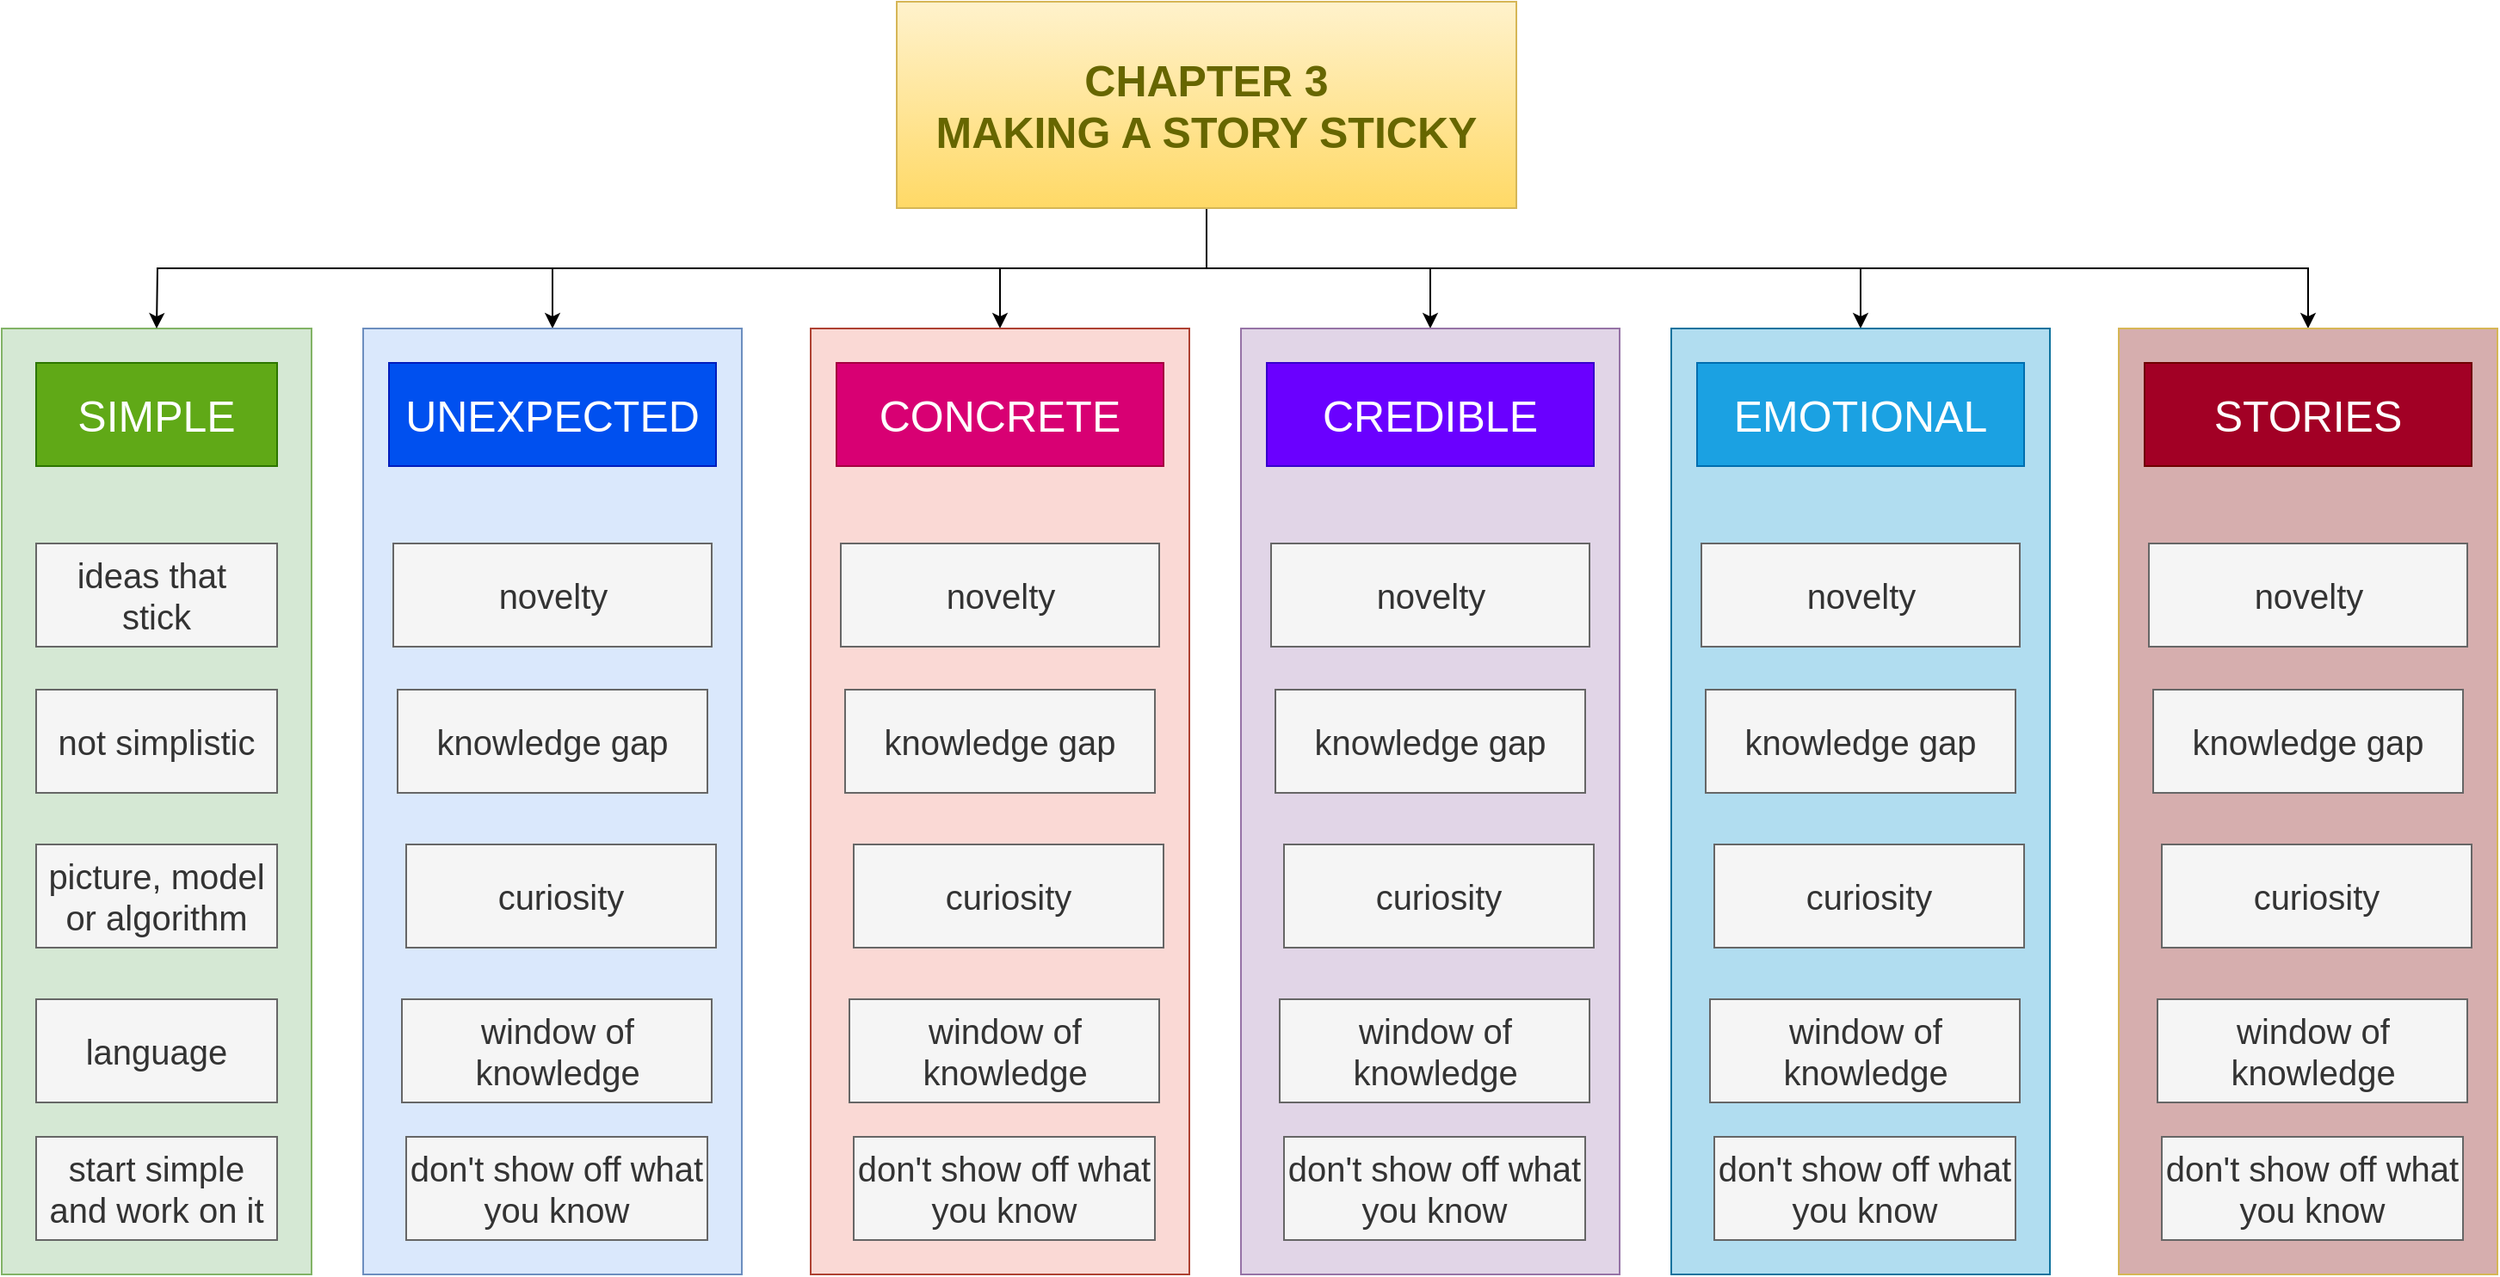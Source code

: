 <mxfile version="24.4.8" type="github">
  <diagram name="Page-1" id="F7W0f6xDWh8SOJDWMnaS">
    <mxGraphModel dx="2787" dy="1009" grid="1" gridSize="10" guides="1" tooltips="1" connect="1" arrows="1" fold="1" page="1" pageScale="1" pageWidth="1100" pageHeight="850" math="0" shadow="0">
      <root>
        <mxCell id="0" />
        <mxCell id="1" parent="0" />
        <mxCell id="rNBWAqqBrENJBmE4Uvwk-25" value="" style="rounded=0;whiteSpace=wrap;html=1;fillColor=#d5e8d4;strokeColor=#82b366;" vertex="1" parent="1">
          <mxGeometry x="-80" y="240" width="180" height="550" as="geometry" />
        </mxCell>
        <mxCell id="rNBWAqqBrENJBmE4Uvwk-8" style="edgeStyle=orthogonalEdgeStyle;rounded=0;orthogonalLoop=1;jettySize=auto;html=1;exitX=0.5;exitY=1;exitDx=0;exitDy=0;" edge="1" parent="1" source="rNBWAqqBrENJBmE4Uvwk-1">
          <mxGeometry relative="1" as="geometry">
            <mxPoint x="10" y="240" as="targetPoint" />
          </mxGeometry>
        </mxCell>
        <mxCell id="rNBWAqqBrENJBmE4Uvwk-33" style="edgeStyle=orthogonalEdgeStyle;rounded=0;orthogonalLoop=1;jettySize=auto;html=1;exitX=0.5;exitY=1;exitDx=0;exitDy=0;entryX=0.5;entryY=0;entryDx=0;entryDy=0;" edge="1" parent="1" source="rNBWAqqBrENJBmE4Uvwk-1" target="rNBWAqqBrENJBmE4Uvwk-26">
          <mxGeometry relative="1" as="geometry" />
        </mxCell>
        <mxCell id="rNBWAqqBrENJBmE4Uvwk-64" style="edgeStyle=orthogonalEdgeStyle;rounded=0;orthogonalLoop=1;jettySize=auto;html=1;exitX=0.5;exitY=1;exitDx=0;exitDy=0;entryX=0.5;entryY=0;entryDx=0;entryDy=0;" edge="1" parent="1" source="rNBWAqqBrENJBmE4Uvwk-1" target="rNBWAqqBrENJBmE4Uvwk-36">
          <mxGeometry relative="1" as="geometry" />
        </mxCell>
        <mxCell id="rNBWAqqBrENJBmE4Uvwk-65" style="edgeStyle=orthogonalEdgeStyle;rounded=0;orthogonalLoop=1;jettySize=auto;html=1;exitX=0.5;exitY=1;exitDx=0;exitDy=0;entryX=0.5;entryY=0;entryDx=0;entryDy=0;" edge="1" parent="1" source="rNBWAqqBrENJBmE4Uvwk-1" target="rNBWAqqBrENJBmE4Uvwk-43">
          <mxGeometry relative="1" as="geometry" />
        </mxCell>
        <mxCell id="rNBWAqqBrENJBmE4Uvwk-66" style="edgeStyle=orthogonalEdgeStyle;rounded=0;orthogonalLoop=1;jettySize=auto;html=1;exitX=0.5;exitY=1;exitDx=0;exitDy=0;entryX=0.5;entryY=0;entryDx=0;entryDy=0;" edge="1" parent="1" source="rNBWAqqBrENJBmE4Uvwk-1" target="rNBWAqqBrENJBmE4Uvwk-50">
          <mxGeometry relative="1" as="geometry" />
        </mxCell>
        <mxCell id="rNBWAqqBrENJBmE4Uvwk-67" style="edgeStyle=orthogonalEdgeStyle;rounded=0;orthogonalLoop=1;jettySize=auto;html=1;exitX=0.5;exitY=1;exitDx=0;exitDy=0;entryX=0.5;entryY=0;entryDx=0;entryDy=0;" edge="1" parent="1" source="rNBWAqqBrENJBmE4Uvwk-1" target="rNBWAqqBrENJBmE4Uvwk-57">
          <mxGeometry relative="1" as="geometry" />
        </mxCell>
        <mxCell id="rNBWAqqBrENJBmE4Uvwk-1" value="CHAPTER 3&lt;div style=&quot;font-size: 25px;&quot;&gt;MAKING A STORY STICKY&lt;/div&gt;" style="rounded=0;whiteSpace=wrap;html=1;fillColor=#fff2cc;fontSize=25;strokeColor=#d6b656;fontStyle=1;gradientColor=#ffd966;fontColor=#666600;" vertex="1" parent="1">
          <mxGeometry x="440" y="50" width="360" height="120" as="geometry" />
        </mxCell>
        <mxCell id="rNBWAqqBrENJBmE4Uvwk-7" value="SIMPLE" style="rounded=0;whiteSpace=wrap;html=1;fillColor=#60a917;strokeColor=#2D7600;fontSize=25;fontColor=#ffffff;" vertex="1" parent="1">
          <mxGeometry x="-60" y="260" width="140" height="60" as="geometry" />
        </mxCell>
        <mxCell id="rNBWAqqBrENJBmE4Uvwk-21" value="ideas that&amp;nbsp;&lt;div&gt;stick&lt;/div&gt;" style="rounded=0;whiteSpace=wrap;html=1;fillColor=#f5f5f5;strokeColor=#666666;fontSize=20;fontColor=#333333;" vertex="1" parent="1">
          <mxGeometry x="-60" y="365" width="140" height="60" as="geometry" />
        </mxCell>
        <mxCell id="rNBWAqqBrENJBmE4Uvwk-22" value="not simplistic" style="rounded=0;whiteSpace=wrap;html=1;fillColor=#f5f5f5;strokeColor=#666666;fontSize=20;fontColor=#333333;" vertex="1" parent="1">
          <mxGeometry x="-60" y="450" width="140" height="60" as="geometry" />
        </mxCell>
        <mxCell id="rNBWAqqBrENJBmE4Uvwk-23" value="picture, model or algorithm" style="rounded=0;whiteSpace=wrap;html=1;fillColor=#f5f5f5;strokeColor=#666666;fontSize=20;fontColor=#333333;" vertex="1" parent="1">
          <mxGeometry x="-60" y="540" width="140" height="60" as="geometry" />
        </mxCell>
        <mxCell id="rNBWAqqBrENJBmE4Uvwk-24" value="language" style="rounded=0;whiteSpace=wrap;html=1;fillColor=#f5f5f5;strokeColor=#666666;fontSize=20;fontColor=#333333;" vertex="1" parent="1">
          <mxGeometry x="-60" y="630" width="140" height="60" as="geometry" />
        </mxCell>
        <mxCell id="rNBWAqqBrENJBmE4Uvwk-26" value="" style="rounded=0;whiteSpace=wrap;html=1;fillColor=#dae8fc;strokeColor=#6c8ebf;" vertex="1" parent="1">
          <mxGeometry x="130" y="240" width="220" height="550" as="geometry" />
        </mxCell>
        <mxCell id="rNBWAqqBrENJBmE4Uvwk-27" value="UNEXPECTED" style="rounded=0;whiteSpace=wrap;html=1;fillColor=#0050ef;strokeColor=#001DBC;fontSize=25;fontColor=#ffffff;" vertex="1" parent="1">
          <mxGeometry x="145" y="260" width="190" height="60" as="geometry" />
        </mxCell>
        <mxCell id="rNBWAqqBrENJBmE4Uvwk-28" value="novelty" style="rounded=0;whiteSpace=wrap;html=1;fillColor=#f5f5f5;strokeColor=#666666;fontSize=20;fontColor=#333333;" vertex="1" parent="1">
          <mxGeometry x="147.5" y="365" width="185" height="60" as="geometry" />
        </mxCell>
        <mxCell id="rNBWAqqBrENJBmE4Uvwk-29" value="knowledge gap" style="rounded=0;whiteSpace=wrap;html=1;fillColor=#f5f5f5;strokeColor=#666666;fontSize=20;fontColor=#333333;" vertex="1" parent="1">
          <mxGeometry x="150" y="450" width="180" height="60" as="geometry" />
        </mxCell>
        <mxCell id="rNBWAqqBrENJBmE4Uvwk-30" value="curiosity" style="rounded=0;whiteSpace=wrap;html=1;fillColor=#f5f5f5;strokeColor=#666666;fontSize=20;fontColor=#333333;" vertex="1" parent="1">
          <mxGeometry x="155" y="540" width="180" height="60" as="geometry" />
        </mxCell>
        <mxCell id="rNBWAqqBrENJBmE4Uvwk-31" value="window of knowledge" style="rounded=0;whiteSpace=wrap;html=1;fillColor=#f5f5f5;strokeColor=#666666;fontSize=20;fontColor=#333333;" vertex="1" parent="1">
          <mxGeometry x="152.5" y="630" width="180" height="60" as="geometry" />
        </mxCell>
        <mxCell id="rNBWAqqBrENJBmE4Uvwk-34" value="start simple and work on it" style="rounded=0;whiteSpace=wrap;html=1;fillColor=#f5f5f5;strokeColor=#666666;fontSize=20;fontColor=#333333;" vertex="1" parent="1">
          <mxGeometry x="-60" y="710" width="140" height="60" as="geometry" />
        </mxCell>
        <mxCell id="rNBWAqqBrENJBmE4Uvwk-35" value="don&#39;t show off what you know" style="rounded=0;whiteSpace=wrap;html=1;fillColor=#f5f5f5;strokeColor=#666666;fontSize=20;fontColor=#333333;" vertex="1" parent="1">
          <mxGeometry x="155" y="710" width="175" height="60" as="geometry" />
        </mxCell>
        <mxCell id="rNBWAqqBrENJBmE4Uvwk-36" value="" style="rounded=0;whiteSpace=wrap;html=1;fillColor=#fad9d5;strokeColor=#ae4132;" vertex="1" parent="1">
          <mxGeometry x="390" y="240" width="220" height="550" as="geometry" />
        </mxCell>
        <mxCell id="rNBWAqqBrENJBmE4Uvwk-37" value="CONCRETE" style="rounded=0;whiteSpace=wrap;html=1;fillColor=#d80073;strokeColor=#A50040;fontSize=25;fontColor=#ffffff;" vertex="1" parent="1">
          <mxGeometry x="405" y="260" width="190" height="60" as="geometry" />
        </mxCell>
        <mxCell id="rNBWAqqBrENJBmE4Uvwk-38" value="novelty" style="rounded=0;whiteSpace=wrap;html=1;fillColor=#f5f5f5;strokeColor=#666666;fontSize=20;fontColor=#333333;" vertex="1" parent="1">
          <mxGeometry x="407.5" y="365" width="185" height="60" as="geometry" />
        </mxCell>
        <mxCell id="rNBWAqqBrENJBmE4Uvwk-39" value="knowledge gap" style="rounded=0;whiteSpace=wrap;html=1;fillColor=#f5f5f5;strokeColor=#666666;fontSize=20;fontColor=#333333;" vertex="1" parent="1">
          <mxGeometry x="410" y="450" width="180" height="60" as="geometry" />
        </mxCell>
        <mxCell id="rNBWAqqBrENJBmE4Uvwk-40" value="curiosity" style="rounded=0;whiteSpace=wrap;html=1;fillColor=#f5f5f5;strokeColor=#666666;fontSize=20;fontColor=#333333;" vertex="1" parent="1">
          <mxGeometry x="415" y="540" width="180" height="60" as="geometry" />
        </mxCell>
        <mxCell id="rNBWAqqBrENJBmE4Uvwk-41" value="window of knowledge" style="rounded=0;whiteSpace=wrap;html=1;fillColor=#f5f5f5;strokeColor=#666666;fontSize=20;fontColor=#333333;" vertex="1" parent="1">
          <mxGeometry x="412.5" y="630" width="180" height="60" as="geometry" />
        </mxCell>
        <mxCell id="rNBWAqqBrENJBmE4Uvwk-42" value="don&#39;t show off what you know" style="rounded=0;whiteSpace=wrap;html=1;fillColor=#f5f5f5;strokeColor=#666666;fontSize=20;fontColor=#333333;" vertex="1" parent="1">
          <mxGeometry x="415" y="710" width="175" height="60" as="geometry" />
        </mxCell>
        <mxCell id="rNBWAqqBrENJBmE4Uvwk-43" value="" style="rounded=0;whiteSpace=wrap;html=1;fillColor=#e1d5e7;strokeColor=#9673a6;" vertex="1" parent="1">
          <mxGeometry x="640" y="240" width="220" height="550" as="geometry" />
        </mxCell>
        <mxCell id="rNBWAqqBrENJBmE4Uvwk-44" value="CREDIBLE" style="rounded=0;whiteSpace=wrap;html=1;fillColor=#6a00ff;strokeColor=#3700CC;fontSize=25;fontColor=#ffffff;" vertex="1" parent="1">
          <mxGeometry x="655" y="260" width="190" height="60" as="geometry" />
        </mxCell>
        <mxCell id="rNBWAqqBrENJBmE4Uvwk-45" value="novelty" style="rounded=0;whiteSpace=wrap;html=1;fillColor=#f5f5f5;strokeColor=#666666;fontSize=20;fontColor=#333333;" vertex="1" parent="1">
          <mxGeometry x="657.5" y="365" width="185" height="60" as="geometry" />
        </mxCell>
        <mxCell id="rNBWAqqBrENJBmE4Uvwk-46" value="knowledge gap" style="rounded=0;whiteSpace=wrap;html=1;fillColor=#f5f5f5;strokeColor=#666666;fontSize=20;fontColor=#333333;" vertex="1" parent="1">
          <mxGeometry x="660" y="450" width="180" height="60" as="geometry" />
        </mxCell>
        <mxCell id="rNBWAqqBrENJBmE4Uvwk-47" value="curiosity" style="rounded=0;whiteSpace=wrap;html=1;fillColor=#f5f5f5;strokeColor=#666666;fontSize=20;fontColor=#333333;" vertex="1" parent="1">
          <mxGeometry x="665" y="540" width="180" height="60" as="geometry" />
        </mxCell>
        <mxCell id="rNBWAqqBrENJBmE4Uvwk-48" value="window of knowledge" style="rounded=0;whiteSpace=wrap;html=1;fillColor=#f5f5f5;strokeColor=#666666;fontSize=20;fontColor=#333333;" vertex="1" parent="1">
          <mxGeometry x="662.5" y="630" width="180" height="60" as="geometry" />
        </mxCell>
        <mxCell id="rNBWAqqBrENJBmE4Uvwk-49" value="don&#39;t show off what you know" style="rounded=0;whiteSpace=wrap;html=1;fillColor=#f5f5f5;strokeColor=#666666;fontSize=20;fontColor=#333333;" vertex="1" parent="1">
          <mxGeometry x="665" y="710" width="175" height="60" as="geometry" />
        </mxCell>
        <mxCell id="rNBWAqqBrENJBmE4Uvwk-50" value="" style="rounded=0;whiteSpace=wrap;html=1;fillColor=#b1ddf0;strokeColor=#10739e;" vertex="1" parent="1">
          <mxGeometry x="890" y="240" width="220" height="550" as="geometry" />
        </mxCell>
        <mxCell id="rNBWAqqBrENJBmE4Uvwk-51" value="EMOTIONAL" style="rounded=0;whiteSpace=wrap;html=1;fillColor=#1ba1e2;strokeColor=#006EAF;fontSize=25;fontColor=#ffffff;" vertex="1" parent="1">
          <mxGeometry x="905" y="260" width="190" height="60" as="geometry" />
        </mxCell>
        <mxCell id="rNBWAqqBrENJBmE4Uvwk-52" value="novelty" style="rounded=0;whiteSpace=wrap;html=1;fillColor=#f5f5f5;strokeColor=#666666;fontSize=20;fontColor=#333333;" vertex="1" parent="1">
          <mxGeometry x="907.5" y="365" width="185" height="60" as="geometry" />
        </mxCell>
        <mxCell id="rNBWAqqBrENJBmE4Uvwk-53" value="knowledge gap" style="rounded=0;whiteSpace=wrap;html=1;fillColor=#f5f5f5;strokeColor=#666666;fontSize=20;fontColor=#333333;" vertex="1" parent="1">
          <mxGeometry x="910" y="450" width="180" height="60" as="geometry" />
        </mxCell>
        <mxCell id="rNBWAqqBrENJBmE4Uvwk-54" value="curiosity" style="rounded=0;whiteSpace=wrap;html=1;fillColor=#f5f5f5;strokeColor=#666666;fontSize=20;fontColor=#333333;" vertex="1" parent="1">
          <mxGeometry x="915" y="540" width="180" height="60" as="geometry" />
        </mxCell>
        <mxCell id="rNBWAqqBrENJBmE4Uvwk-55" value="window of knowledge" style="rounded=0;whiteSpace=wrap;html=1;fillColor=#f5f5f5;strokeColor=#666666;fontSize=20;fontColor=#333333;" vertex="1" parent="1">
          <mxGeometry x="912.5" y="630" width="180" height="60" as="geometry" />
        </mxCell>
        <mxCell id="rNBWAqqBrENJBmE4Uvwk-56" value="don&#39;t show off what you know" style="rounded=0;whiteSpace=wrap;html=1;fillColor=#f5f5f5;strokeColor=#666666;fontSize=20;fontColor=#333333;" vertex="1" parent="1">
          <mxGeometry x="915" y="710" width="175" height="60" as="geometry" />
        </mxCell>
        <mxCell id="rNBWAqqBrENJBmE4Uvwk-57" value="" style="rounded=0;whiteSpace=wrap;html=1;fillColor=#D6AEAE;strokeColor=#d6b656;" vertex="1" parent="1">
          <mxGeometry x="1150" y="240" width="220" height="550" as="geometry" />
        </mxCell>
        <mxCell id="rNBWAqqBrENJBmE4Uvwk-58" value="STORIES" style="rounded=0;whiteSpace=wrap;html=1;fillColor=#a20025;strokeColor=#6F0000;fontSize=25;fontColor=#ffffff;" vertex="1" parent="1">
          <mxGeometry x="1165" y="260" width="190" height="60" as="geometry" />
        </mxCell>
        <mxCell id="rNBWAqqBrENJBmE4Uvwk-59" value="novelty" style="rounded=0;whiteSpace=wrap;html=1;fillColor=#f5f5f5;strokeColor=#666666;fontSize=20;fontColor=#333333;" vertex="1" parent="1">
          <mxGeometry x="1167.5" y="365" width="185" height="60" as="geometry" />
        </mxCell>
        <mxCell id="rNBWAqqBrENJBmE4Uvwk-60" value="knowledge gap" style="rounded=0;whiteSpace=wrap;html=1;fillColor=#f5f5f5;strokeColor=#666666;fontSize=20;fontColor=#333333;" vertex="1" parent="1">
          <mxGeometry x="1170" y="450" width="180" height="60" as="geometry" />
        </mxCell>
        <mxCell id="rNBWAqqBrENJBmE4Uvwk-61" value="curiosity" style="rounded=0;whiteSpace=wrap;html=1;fillColor=#f5f5f5;strokeColor=#666666;fontSize=20;fontColor=#333333;" vertex="1" parent="1">
          <mxGeometry x="1175" y="540" width="180" height="60" as="geometry" />
        </mxCell>
        <mxCell id="rNBWAqqBrENJBmE4Uvwk-62" value="window of knowledge" style="rounded=0;whiteSpace=wrap;html=1;fillColor=#f5f5f5;strokeColor=#666666;fontSize=20;fontColor=#333333;" vertex="1" parent="1">
          <mxGeometry x="1172.5" y="630" width="180" height="60" as="geometry" />
        </mxCell>
        <mxCell id="rNBWAqqBrENJBmE4Uvwk-63" value="don&#39;t show off what you know" style="rounded=0;whiteSpace=wrap;html=1;fillColor=#f5f5f5;strokeColor=#666666;fontSize=20;fontColor=#333333;" vertex="1" parent="1">
          <mxGeometry x="1175" y="710" width="175" height="60" as="geometry" />
        </mxCell>
      </root>
    </mxGraphModel>
  </diagram>
</mxfile>
